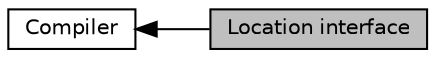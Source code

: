 digraph "Location interface"
{
  edge [fontname="Helvetica",fontsize="10",labelfontname="Helvetica",labelfontsize="10"];
  node [fontname="Helvetica",fontsize="10",shape=record];
  rankdir=LR;
  Node1 [label="Compiler",height=0.2,width=0.4,color="black", fillcolor="white", style="filled",URL="$group__compiler.html",tooltip="API for the compiler; defined in gear_compiler.h. "];
  Node0 [label="Location interface",height=0.2,width=0.4,color="black", fillcolor="grey75", style="filled", fontcolor="black"];
  Node1->Node0 [shape=plaintext, dir="back", style="solid"];
}
